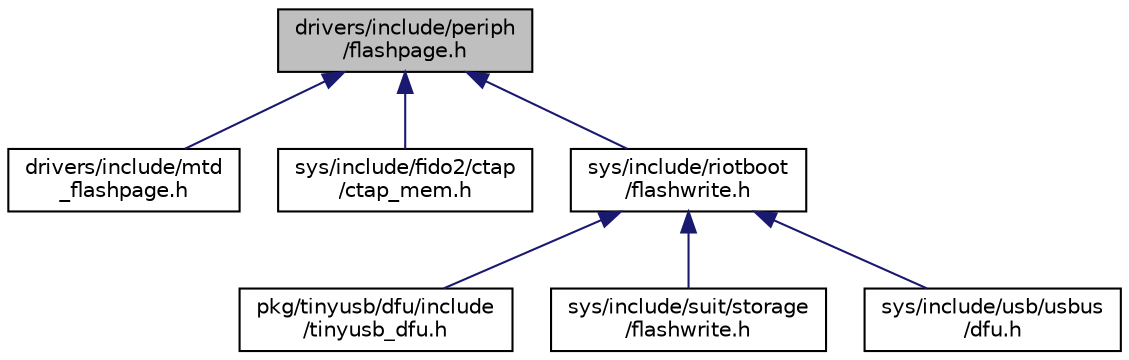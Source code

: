 digraph "drivers/include/periph/flashpage.h"
{
 // LATEX_PDF_SIZE
  edge [fontname="Helvetica",fontsize="10",labelfontname="Helvetica",labelfontsize="10"];
  node [fontname="Helvetica",fontsize="10",shape=record];
  Node1 [label="drivers/include/periph\l/flashpage.h",height=0.2,width=0.4,color="black", fillcolor="grey75", style="filled", fontcolor="black",tooltip="Low-level flash page peripheral driver interface."];
  Node1 -> Node2 [dir="back",color="midnightblue",fontsize="10",style="solid",fontname="Helvetica"];
  Node2 [label="drivers/include/mtd\l_flashpage.h",height=0.2,width=0.4,color="black", fillcolor="white", style="filled",URL="$mtd__flashpage_8h.html",tooltip="Interface definition for the flashpage memory driver."];
  Node1 -> Node3 [dir="back",color="midnightblue",fontsize="10",style="solid",fontname="Helvetica"];
  Node3 [label="sys/include/fido2/ctap\l/ctap_mem.h",height=0.2,width=0.4,color="black", fillcolor="white", style="filled",URL="$ctap__mem_8h.html",tooltip="Definitions for CTAP flash memory helper functions."];
  Node1 -> Node4 [dir="back",color="midnightblue",fontsize="10",style="solid",fontname="Helvetica"];
  Node4 [label="sys/include/riotboot\l/flashwrite.h",height=0.2,width=0.4,color="black", fillcolor="white", style="filled",URL="$riotboot_2flashwrite_8h.html",tooltip="riotboot flash writing module"];
  Node4 -> Node5 [dir="back",color="midnightblue",fontsize="10",style="solid",fontname="Helvetica"];
  Node5 [label="pkg/tinyusb/dfu/include\l/tinyusb_dfu.h",height=0.2,width=0.4,color="black", fillcolor="white", style="filled",URL="$tinyusb__dfu_8h.html",tooltip="TinyUSB specific DFU definitions."];
  Node4 -> Node6 [dir="back",color="midnightblue",fontsize="10",style="solid",fontname="Helvetica"];
  Node6 [label="sys/include/suit/storage\l/flashwrite.h",height=0.2,width=0.4,color="black", fillcolor="white", style="filled",URL="$suit_2storage_2flashwrite_8h_source.html",tooltip=" "];
  Node4 -> Node7 [dir="back",color="midnightblue",fontsize="10",style="solid",fontname="Helvetica"];
  Node7 [label="sys/include/usb/usbus\l/dfu.h",height=0.2,width=0.4,color="black", fillcolor="white", style="filled",URL="$usbus_2dfu_8h_source.html",tooltip=" "];
}
